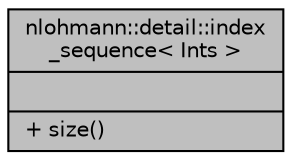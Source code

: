 digraph "nlohmann::detail::index_sequence&lt; Ints &gt;"
{
 // INTERACTIVE_SVG=YES
  bgcolor="transparent";
  edge [fontname="Helvetica",fontsize="10",labelfontname="Helvetica",labelfontsize="10"];
  node [fontname="Helvetica",fontsize="10",shape=record];
  Node1 [label="{nlohmann::detail::index\l_sequence\< Ints \>\n||+ size()\l}",height=0.2,width=0.4,color="black", fillcolor="grey75", style="filled", fontcolor="black"];
}
